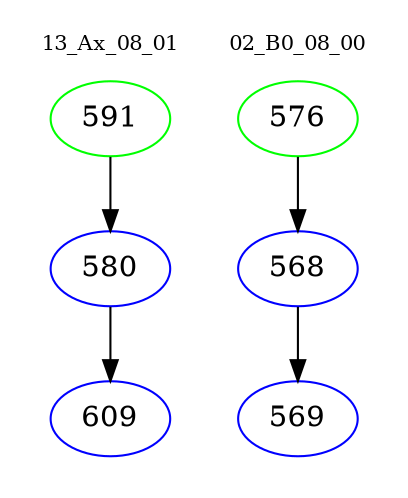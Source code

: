 digraph{
subgraph cluster_0 {
color = white
label = "13_Ax_08_01";
fontsize=10;
T0_591 [label="591", color="green"]
T0_591 -> T0_580 [color="black"]
T0_580 [label="580", color="blue"]
T0_580 -> T0_609 [color="black"]
T0_609 [label="609", color="blue"]
}
subgraph cluster_1 {
color = white
label = "02_B0_08_00";
fontsize=10;
T1_576 [label="576", color="green"]
T1_576 -> T1_568 [color="black"]
T1_568 [label="568", color="blue"]
T1_568 -> T1_569 [color="black"]
T1_569 [label="569", color="blue"]
}
}
